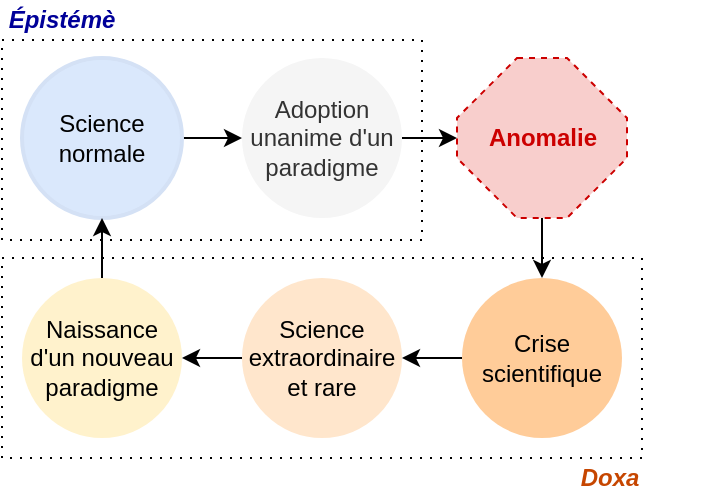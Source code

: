 <mxfile version="22.1.5" type="device">
  <diagram name="Page-1" id="Z7U4cp5vTGjU-aKZT79p">
    <mxGraphModel dx="504" dy="292" grid="1" gridSize="10" guides="1" tooltips="1" connect="1" arrows="1" fold="1" page="1" pageScale="1" pageWidth="827" pageHeight="1169" math="0" shadow="0">
      <root>
        <mxCell id="0" />
        <mxCell id="1" parent="0" />
        <mxCell id="GpDpok520oOCTpWCqN1Y-36" value="" style="rounded=0;whiteSpace=wrap;html=1;dashed=1;fillColor=none;dashPattern=1 4;" vertex="1" parent="1">
          <mxGeometry x="110" y="81" width="210" height="100" as="geometry" />
        </mxCell>
        <mxCell id="GpDpok520oOCTpWCqN1Y-35" value="" style="rounded=0;whiteSpace=wrap;html=1;dashed=1;fillColor=none;dashPattern=1 4;fontSize=11;" vertex="1" parent="1">
          <mxGeometry x="110" y="190" width="320" height="100" as="geometry" />
        </mxCell>
        <mxCell id="GpDpok520oOCTpWCqN1Y-16" value="" style="edgeStyle=orthogonalEdgeStyle;rounded=0;orthogonalLoop=1;jettySize=auto;html=1;shadow=0;fontStyle=0;labelBorderColor=none;" edge="1" parent="1" source="GpDpok520oOCTpWCqN1Y-2" target="GpDpok520oOCTpWCqN1Y-3">
          <mxGeometry relative="1" as="geometry" />
        </mxCell>
        <mxCell id="GpDpok520oOCTpWCqN1Y-2" value="Science normale" style="ellipse;whiteSpace=wrap;html=1;aspect=fixed;shadow=0;fontStyle=0;labelBorderColor=none;fillColor=#dae8fc;strokeColor=#D4E1F5;gradientColor=none;strokeWidth=2;" vertex="1" parent="1">
          <mxGeometry x="120" y="90" width="80" height="80" as="geometry" />
        </mxCell>
        <mxCell id="GpDpok520oOCTpWCqN1Y-17" value="" style="edgeStyle=orthogonalEdgeStyle;rounded=0;orthogonalLoop=1;jettySize=auto;html=1;shadow=0;fontStyle=0;labelBorderColor=none;" edge="1" parent="1" source="GpDpok520oOCTpWCqN1Y-3" target="GpDpok520oOCTpWCqN1Y-12">
          <mxGeometry relative="1" as="geometry" />
        </mxCell>
        <mxCell id="GpDpok520oOCTpWCqN1Y-3" value="Adoption unanime d&#39;un paradigme" style="ellipse;whiteSpace=wrap;html=1;aspect=fixed;shadow=0;fontStyle=0;labelBorderColor=none;fillColor=#f5f5f5;fontColor=#333333;strokeColor=none;" vertex="1" parent="1">
          <mxGeometry x="230" y="90" width="80" height="80" as="geometry" />
        </mxCell>
        <mxCell id="GpDpok520oOCTpWCqN1Y-26" value="" style="edgeStyle=orthogonalEdgeStyle;rounded=0;orthogonalLoop=1;jettySize=auto;html=1;" edge="1" parent="1" source="GpDpok520oOCTpWCqN1Y-12" target="GpDpok520oOCTpWCqN1Y-13">
          <mxGeometry relative="1" as="geometry" />
        </mxCell>
        <mxCell id="GpDpok520oOCTpWCqN1Y-12" value="&lt;font color=&quot;#cc0000&quot;&gt;Anomalie&lt;/font&gt;" style="whiteSpace=wrap;html=1;shape=mxgraph.basic.octagon2;align=center;verticalAlign=middle;dx=15;shadow=0;fontStyle=1;labelBorderColor=none;fillColor=#f8cecc;strokeColor=#CC0000;gradientColor=none;dashed=1;" vertex="1" parent="1">
          <mxGeometry x="337.5" y="90" width="85" height="80" as="geometry" />
        </mxCell>
        <mxCell id="GpDpok520oOCTpWCqN1Y-33" value="" style="edgeStyle=orthogonalEdgeStyle;rounded=0;orthogonalLoop=1;jettySize=auto;html=1;strokeColor=none;" edge="1" parent="1" source="GpDpok520oOCTpWCqN1Y-13" target="GpDpok520oOCTpWCqN1Y-32">
          <mxGeometry relative="1" as="geometry" />
        </mxCell>
        <mxCell id="GpDpok520oOCTpWCqN1Y-42" value="" style="edgeStyle=orthogonalEdgeStyle;rounded=0;orthogonalLoop=1;jettySize=auto;html=1;" edge="1" parent="1" source="GpDpok520oOCTpWCqN1Y-13" target="GpDpok520oOCTpWCqN1Y-32">
          <mxGeometry relative="1" as="geometry" />
        </mxCell>
        <mxCell id="GpDpok520oOCTpWCqN1Y-13" value="Crise scientifique" style="ellipse;whiteSpace=wrap;html=1;aspect=fixed;shadow=0;fontStyle=0;labelBorderColor=none;fillColor=#ffcc99;strokeColor=none;" vertex="1" parent="1">
          <mxGeometry x="340" y="200" width="80" height="80" as="geometry" />
        </mxCell>
        <mxCell id="GpDpok520oOCTpWCqN1Y-23" value="" style="edgeStyle=orthogonalEdgeStyle;rounded=0;orthogonalLoop=1;jettySize=auto;html=1;" edge="1" parent="1" source="GpDpok520oOCTpWCqN1Y-15" target="GpDpok520oOCTpWCqN1Y-2">
          <mxGeometry relative="1" as="geometry" />
        </mxCell>
        <mxCell id="GpDpok520oOCTpWCqN1Y-15" value="Naissance d&#39;un nouveau paradigme" style="ellipse;whiteSpace=wrap;html=1;aspect=fixed;shadow=0;fontStyle=0;labelBorderColor=none;fillColor=#fff2cc;strokeColor=none;" vertex="1" parent="1">
          <mxGeometry x="120" y="200" width="80" height="80" as="geometry" />
        </mxCell>
        <mxCell id="GpDpok520oOCTpWCqN1Y-29" value="" style="shape=waypoint;sketch=0;size=6;pointerEvents=1;points=[];fillColor=#fff2cc;resizable=0;rotatable=0;perimeter=centerPerimeter;snapToPoint=1;strokeColor=none;shadow=0;fontStyle=0;labelBorderColor=none;" vertex="1" parent="1">
          <mxGeometry x="190" y="230" width="20" height="20" as="geometry" />
        </mxCell>
        <mxCell id="GpDpok520oOCTpWCqN1Y-34" value="" style="edgeStyle=orthogonalEdgeStyle;rounded=0;orthogonalLoop=1;jettySize=auto;html=1;strokeColor=default;" edge="1" parent="1" source="GpDpok520oOCTpWCqN1Y-32" target="GpDpok520oOCTpWCqN1Y-15">
          <mxGeometry relative="1" as="geometry" />
        </mxCell>
        <mxCell id="GpDpok520oOCTpWCqN1Y-32" value="Science extraordinaire et rare" style="ellipse;whiteSpace=wrap;html=1;aspect=fixed;shadow=0;fontStyle=0;labelBorderColor=none;fillColor=#ffe6cc;strokeColor=none;" vertex="1" parent="1">
          <mxGeometry x="230" y="200" width="80" height="80" as="geometry" />
        </mxCell>
        <mxCell id="GpDpok520oOCTpWCqN1Y-37" value="&lt;div style=&quot;font-size: 12px;&quot;&gt;Épistémè&lt;/div&gt;" style="text;html=1;strokeColor=none;fillColor=none;align=center;verticalAlign=middle;whiteSpace=wrap;rounded=0;fontSize=12;fontStyle=3;fontColor=#000099;" vertex="1" parent="1">
          <mxGeometry x="110" y="61" width="60" height="20" as="geometry" />
        </mxCell>
        <mxCell id="GpDpok520oOCTpWCqN1Y-38" value="&lt;div&gt;Doxa&lt;/div&gt;" style="text;html=1;strokeColor=none;fillColor=none;align=center;verticalAlign=middle;whiteSpace=wrap;rounded=0;fontStyle=3;fontColor=#c64600;" vertex="1" parent="1">
          <mxGeometry x="369" y="290" width="90" height="20" as="geometry" />
        </mxCell>
      </root>
    </mxGraphModel>
  </diagram>
</mxfile>

